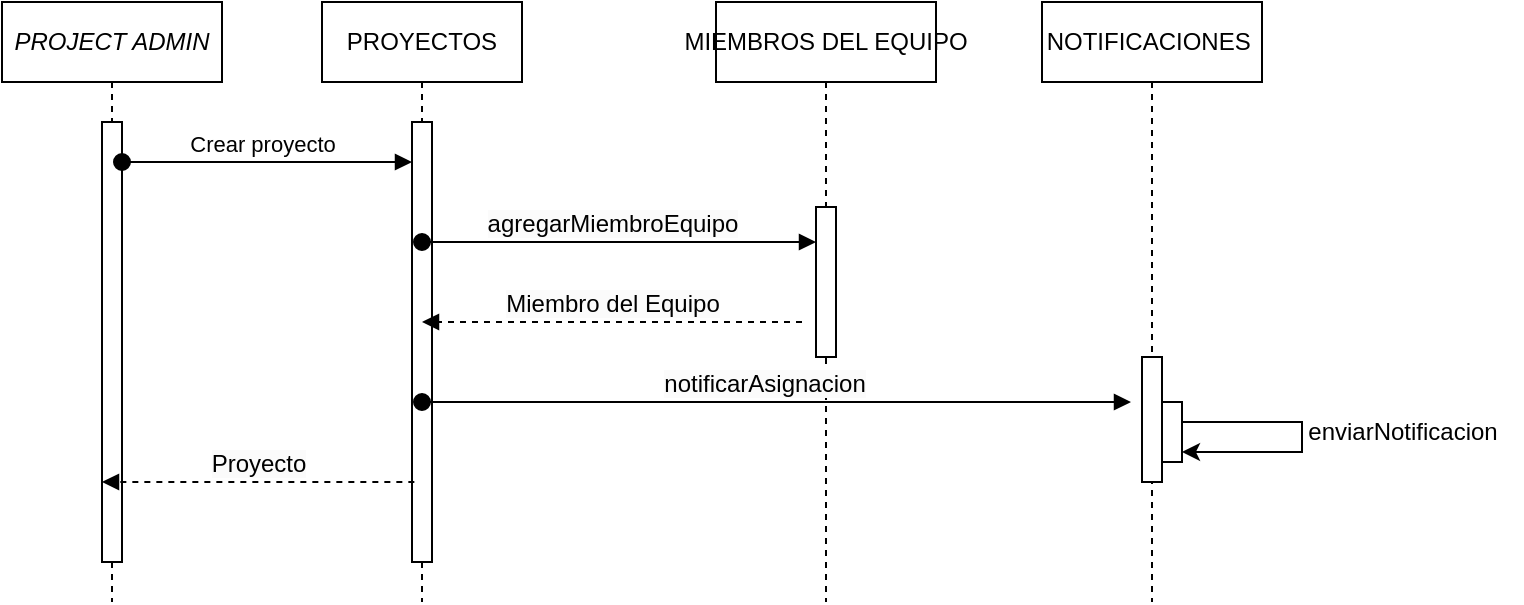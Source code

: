 <mxfile version="24.7.7" pages="2">
  <diagram name="DIAGRAMA DE SECUENCIA" id="fjpgwgDMnVqn8Z6JgLB4">
    <mxGraphModel dx="1050" dy="565" grid="1" gridSize="10" guides="1" tooltips="1" connect="1" arrows="1" fold="1" page="1" pageScale="1" pageWidth="827" pageHeight="1169" math="0" shadow="0">
      <root>
        <mxCell id="0" />
        <mxCell id="1" parent="0" />
        <mxCell id="EzJwgJsFdN6tnA4pP23m-1" value="PROYECTOS" style="shape=umlLifeline;perimeter=lifelinePerimeter;whiteSpace=wrap;html=1;container=1;dropTarget=0;collapsible=0;recursiveResize=0;outlineConnect=0;portConstraint=eastwest;newEdgeStyle={&quot;curved&quot;:0,&quot;rounded&quot;:0};" vertex="1" parent="1">
          <mxGeometry x="380" y="10" width="100" height="300" as="geometry" />
        </mxCell>
        <mxCell id="EzJwgJsFdN6tnA4pP23m-4" value="" style="html=1;points=[[0,0,0,0,5],[0,1,0,0,-5],[1,0,0,0,5],[1,1,0,0,-5]];perimeter=orthogonalPerimeter;outlineConnect=0;targetShapes=umlLifeline;portConstraint=eastwest;newEdgeStyle={&quot;curved&quot;:0,&quot;rounded&quot;:0};" vertex="1" parent="EzJwgJsFdN6tnA4pP23m-1">
          <mxGeometry x="45" y="60" width="10" height="220" as="geometry" />
        </mxCell>
        <mxCell id="EzJwgJsFdN6tnA4pP23m-3" value="&lt;span style=&quot;text-wrap: nowrap;&quot;&gt;MIEMBROS DEL EQUIPO&lt;/span&gt;" style="shape=umlLifeline;perimeter=lifelinePerimeter;whiteSpace=wrap;html=1;container=1;dropTarget=0;collapsible=0;recursiveResize=0;outlineConnect=0;portConstraint=eastwest;newEdgeStyle={&quot;curved&quot;:0,&quot;rounded&quot;:0};" vertex="1" parent="1">
          <mxGeometry x="577" y="10" width="110" height="300" as="geometry" />
        </mxCell>
        <mxCell id="EzJwgJsFdN6tnA4pP23m-2" value="" style="html=1;points=[[0,0,0,0,5],[0,1,0,0,-5],[1,0,0,0,5],[1,1,0,0,-5]];perimeter=orthogonalPerimeter;outlineConnect=0;targetShapes=umlLifeline;portConstraint=eastwest;newEdgeStyle={&quot;curved&quot;:0,&quot;rounded&quot;:0};" vertex="1" parent="EzJwgJsFdN6tnA4pP23m-3">
          <mxGeometry x="50" y="102.5" width="10" height="75" as="geometry" />
        </mxCell>
        <mxCell id="EzJwgJsFdN6tnA4pP23m-5" value="&lt;span style=&quot;text-wrap: nowrap;&quot;&gt;&lt;i&gt;PROJECT ADMIN&lt;/i&gt;&lt;/span&gt;" style="shape=umlLifeline;perimeter=lifelinePerimeter;whiteSpace=wrap;html=1;container=1;dropTarget=0;collapsible=0;recursiveResize=0;outlineConnect=0;portConstraint=eastwest;newEdgeStyle={&quot;curved&quot;:0,&quot;rounded&quot;:0};" vertex="1" parent="1">
          <mxGeometry x="220" y="10" width="110" height="300" as="geometry" />
        </mxCell>
        <mxCell id="EzJwgJsFdN6tnA4pP23m-6" value="" style="html=1;points=[[0,0,0,0,5],[0,1,0,0,-5],[1,0,0,0,5],[1,1,0,0,-5]];perimeter=orthogonalPerimeter;outlineConnect=0;targetShapes=umlLifeline;portConstraint=eastwest;newEdgeStyle={&quot;curved&quot;:0,&quot;rounded&quot;:0};" vertex="1" parent="EzJwgJsFdN6tnA4pP23m-5">
          <mxGeometry x="50" y="60" width="10" height="220" as="geometry" />
        </mxCell>
        <mxCell id="EzJwgJsFdN6tnA4pP23m-7" value="Crear proyecto" style="html=1;verticalAlign=bottom;startArrow=oval;startFill=1;endArrow=block;startSize=8;curved=0;rounded=0;" edge="1" parent="1" source="EzJwgJsFdN6tnA4pP23m-6" target="EzJwgJsFdN6tnA4pP23m-4">
          <mxGeometry x="-0.035" width="60" relative="1" as="geometry">
            <mxPoint x="280" y="110" as="sourcePoint" />
            <mxPoint x="579.5" y="110" as="targetPoint" />
            <mxPoint as="offset" />
            <Array as="points">
              <mxPoint x="400" y="90" />
            </Array>
          </mxGeometry>
        </mxCell>
        <mxCell id="EzJwgJsFdN6tnA4pP23m-8" value="&lt;span style=&quot;font-size: 12px; text-align: left; background-color: rgb(251, 251, 251);&quot;&gt;Proyecto&lt;/span&gt;" style="html=1;verticalAlign=bottom;endArrow=block;curved=0;rounded=0;dashed=1;entryX=0.333;entryY=0.623;entryDx=0;entryDy=0;entryPerimeter=0;" edge="1" parent="1">
          <mxGeometry x="0.002" relative="1" as="geometry">
            <mxPoint x="426.17" y="250" as="sourcePoint" />
            <mxPoint x="270.0" y="250" as="targetPoint" />
            <mxPoint as="offset" />
          </mxGeometry>
        </mxCell>
        <mxCell id="EzJwgJsFdN6tnA4pP23m-12" value="&lt;span style=&quot;font-size: 12px; text-align: left; background-color: rgb(251, 251, 251);&quot;&gt;agregarMiembroEquipo&lt;/span&gt;" style="html=1;verticalAlign=bottom;startArrow=oval;startFill=1;endArrow=block;startSize=8;curved=0;rounded=0;" edge="1" parent="1" target="EzJwgJsFdN6tnA4pP23m-2">
          <mxGeometry x="-0.035" width="60" relative="1" as="geometry">
            <mxPoint x="430" y="130" as="sourcePoint" />
            <mxPoint x="575" y="130" as="targetPoint" />
            <mxPoint as="offset" />
          </mxGeometry>
        </mxCell>
        <mxCell id="EzJwgJsFdN6tnA4pP23m-14" value="&lt;span style=&quot;font-size: 12px; text-align: left; background-color: rgb(251, 251, 251);&quot;&gt;Miembro del Equipo&lt;/span&gt;" style="html=1;verticalAlign=bottom;endArrow=block;curved=0;rounded=0;dashed=1;entryX=0.333;entryY=0.623;entryDx=0;entryDy=0;entryPerimeter=0;" edge="1" parent="1">
          <mxGeometry x="0.002" relative="1" as="geometry">
            <mxPoint x="620" y="170.0" as="sourcePoint" />
            <mxPoint x="430" y="170.0" as="targetPoint" />
            <mxPoint as="offset" />
          </mxGeometry>
        </mxCell>
        <mxCell id="EzJwgJsFdN6tnA4pP23m-15" value="&lt;div style=&quot;text-align: left;&quot;&gt;&lt;span style=&quot;font-size: 12px; background-color: rgb(251, 251, 251);&quot;&gt;notificarAsignacion&lt;/span&gt;&lt;br&gt;&lt;/div&gt;" style="html=1;verticalAlign=bottom;startArrow=oval;startFill=1;endArrow=block;startSize=8;curved=0;rounded=0;" edge="1" parent="1">
          <mxGeometry x="-0.035" width="60" relative="1" as="geometry">
            <mxPoint x="430" y="210" as="sourcePoint" />
            <mxPoint x="784.5" y="210" as="targetPoint" />
            <mxPoint as="offset" />
          </mxGeometry>
        </mxCell>
        <mxCell id="EzJwgJsFdN6tnA4pP23m-16" value="&lt;span style=&quot;text-wrap: nowrap;&quot;&gt;NOTIFICACIONES&amp;nbsp;&lt;/span&gt;" style="shape=umlLifeline;perimeter=lifelinePerimeter;whiteSpace=wrap;html=1;container=1;dropTarget=0;collapsible=0;recursiveResize=0;outlineConnect=0;portConstraint=eastwest;newEdgeStyle={&quot;curved&quot;:0,&quot;rounded&quot;:0};" vertex="1" parent="1">
          <mxGeometry x="740" y="10" width="110" height="300" as="geometry" />
        </mxCell>
        <mxCell id="EzJwgJsFdN6tnA4pP23m-17" value="" style="html=1;points=[[0,0,0,0,5],[0,1,0,0,-5],[1,0,0,0,5],[1,1,0,0,-5]];perimeter=orthogonalPerimeter;outlineConnect=0;targetShapes=umlLifeline;portConstraint=eastwest;newEdgeStyle={&quot;curved&quot;:0,&quot;rounded&quot;:0};" vertex="1" parent="EzJwgJsFdN6tnA4pP23m-16">
          <mxGeometry x="50" y="177.5" width="10" height="62.5" as="geometry" />
        </mxCell>
        <mxCell id="EzJwgJsFdN6tnA4pP23m-20" value="" style="html=1;points=[[0,0,0,0,5],[0,1,0,0,-5],[1,0,0,0,5],[1,1,0,0,-5]];perimeter=orthogonalPerimeter;outlineConnect=0;targetShapes=umlLifeline;portConstraint=eastwest;newEdgeStyle={&quot;curved&quot;:0,&quot;rounded&quot;:0};" vertex="1" parent="EzJwgJsFdN6tnA4pP23m-16">
          <mxGeometry x="60" y="200" width="10" height="30" as="geometry" />
        </mxCell>
        <mxCell id="EzJwgJsFdN6tnA4pP23m-22" value="" style="edgeStyle=orthogonalEdgeStyle;rounded=0;orthogonalLoop=1;jettySize=auto;html=1;curved=0;entryX=1;entryY=1;entryDx=0;entryDy=-5;entryPerimeter=0;" edge="1" parent="1" target="EzJwgJsFdN6tnA4pP23m-20">
          <mxGeometry relative="1" as="geometry">
            <mxPoint x="810" y="220" as="sourcePoint" />
            <mxPoint x="890" y="220" as="targetPoint" />
            <Array as="points">
              <mxPoint x="870" y="220" />
              <mxPoint x="870" y="235" />
            </Array>
          </mxGeometry>
        </mxCell>
        <mxCell id="EzJwgJsFdN6tnA4pP23m-23" value="enviarNotificacion" style="text;html=1;align=center;verticalAlign=middle;resizable=0;points=[];autosize=1;strokeColor=none;fillColor=none;" vertex="1" parent="1">
          <mxGeometry x="860" y="210" width="120" height="30" as="geometry" />
        </mxCell>
      </root>
    </mxGraphModel>
  </diagram>
  <diagram name="DIAGRAMA DE ACTVIDADES" id="GhVMxQDWdpH8cc16uy0N">
    <mxGraphModel dx="673" dy="807" grid="1" gridSize="10" guides="1" tooltips="1" connect="1" arrows="1" fold="1" page="1" pageScale="1" pageWidth="827" pageHeight="1169" math="0" shadow="0">
      <root>
        <mxCell id="0" />
        <mxCell id="1" parent="0" />
        <mxCell id="YPYp1lhYxCvcWvDYL5W9-1" value="Administrador de proyecto" style="swimlane;horizontal=0;whiteSpace=wrap;html=1;" parent="1" vertex="1">
          <mxGeometry x="930" y="120" width="1820" height="270" as="geometry" />
        </mxCell>
        <mxCell id="YPYp1lhYxCvcWvDYL5W9-2" value="" style="verticalLabelPosition=bottom;verticalAlign=top;html=1;shape=mxgraph.flowchart.on-page_reference;fillColor=#000000" parent="YPYp1lhYxCvcWvDYL5W9-1" vertex="1">
          <mxGeometry x="50" y="50" width="40" height="40" as="geometry" />
        </mxCell>
        <mxCell id="YPYp1lhYxCvcWvDYL5W9-3" value="Iniciar sesión en el sistema SSAP" style="rounded=1;whiteSpace=wrap;html=1;" parent="YPYp1lhYxCvcWvDYL5W9-1" vertex="1">
          <mxGeometry x="140" y="40" width="120" height="60" as="geometry" />
        </mxCell>
        <mxCell id="YPYp1lhYxCvcWvDYL5W9-4" value="" style="edgeStyle=orthogonalEdgeStyle;rounded=0;orthogonalLoop=1;jettySize=auto;html=1;" parent="YPYp1lhYxCvcWvDYL5W9-1" source="YPYp1lhYxCvcWvDYL5W9-2" target="YPYp1lhYxCvcWvDYL5W9-3" edge="1">
          <mxGeometry relative="1" as="geometry" />
        </mxCell>
        <mxCell id="YPYp1lhYxCvcWvDYL5W9-9" value="" style="edgeStyle=orthogonalEdgeStyle;rounded=0;orthogonalLoop=1;jettySize=auto;html=1;" parent="YPYp1lhYxCvcWvDYL5W9-1" source="YPYp1lhYxCvcWvDYL5W9-11" target="YPYp1lhYxCvcWvDYL5W9-14" edge="1">
          <mxGeometry relative="1" as="geometry" />
        </mxCell>
        <mxCell id="YPYp1lhYxCvcWvDYL5W9-10" value="Si" style="edgeLabel;html=1;align=center;verticalAlign=middle;resizable=0;points=[];" parent="YPYp1lhYxCvcWvDYL5W9-9" vertex="1" connectable="0">
          <mxGeometry x="-0.157" y="-2" relative="1" as="geometry">
            <mxPoint as="offset" />
          </mxGeometry>
        </mxCell>
        <mxCell id="YPYp1lhYxCvcWvDYL5W9-11" value="Desición" style="rhombus;whiteSpace=wrap;html=1;" parent="YPYp1lhYxCvcWvDYL5W9-1" vertex="1">
          <mxGeometry x="492" y="8.12" width="110" height="123.75" as="geometry" />
        </mxCell>
        <mxCell id="4duGOKEmR_MfcdoMzJZN-23" style="edgeStyle=orthogonalEdgeStyle;rounded=0;orthogonalLoop=1;jettySize=auto;html=1;exitX=1;exitY=0.5;exitDx=0;exitDy=0;entryX=0;entryY=0.5;entryDx=0;entryDy=0;" edge="1" parent="YPYp1lhYxCvcWvDYL5W9-1" source="YPYp1lhYxCvcWvDYL5W9-14" target="7qtSgZb_RUnTnzQGwKLB-1">
          <mxGeometry relative="1" as="geometry" />
        </mxCell>
        <mxCell id="YPYp1lhYxCvcWvDYL5W9-14" value="Paso 1" style="whiteSpace=wrap;html=1;" parent="YPYp1lhYxCvcWvDYL5W9-1" vertex="1">
          <mxGeometry x="682" y="140" width="120" height="60" as="geometry" />
        </mxCell>
        <mxCell id="YPYp1lhYxCvcWvDYL5W9-22" value="Seleccionar Acción a Realizar" style="rounded=1;whiteSpace=wrap;html=1;" parent="YPYp1lhYxCvcWvDYL5W9-1" vertex="1">
          <mxGeometry x="311" y="40" width="120" height="60" as="geometry" />
        </mxCell>
        <mxCell id="YPYp1lhYxCvcWvDYL5W9-21" value="" style="edgeStyle=orthogonalEdgeStyle;rounded=0;orthogonalLoop=1;jettySize=auto;html=1;entryX=0;entryY=0.5;entryDx=0;entryDy=0;" parent="YPYp1lhYxCvcWvDYL5W9-1" source="YPYp1lhYxCvcWvDYL5W9-22" edge="1">
          <mxGeometry relative="1" as="geometry">
            <mxPoint x="490" y="70" as="targetPoint" />
          </mxGeometry>
        </mxCell>
        <mxCell id="YPYp1lhYxCvcWvDYL5W9-23" value="" style="edgeStyle=orthogonalEdgeStyle;rounded=0;orthogonalLoop=1;jettySize=auto;html=1;" parent="YPYp1lhYxCvcWvDYL5W9-1" source="YPYp1lhYxCvcWvDYL5W9-3" target="YPYp1lhYxCvcWvDYL5W9-22" edge="1">
          <mxGeometry relative="1" as="geometry" />
        </mxCell>
        <mxCell id="4duGOKEmR_MfcdoMzJZN-24" style="edgeStyle=orthogonalEdgeStyle;rounded=0;orthogonalLoop=1;jettySize=auto;html=1;exitX=1;exitY=0.5;exitDx=0;exitDy=0;entryX=0;entryY=0.5;entryDx=0;entryDy=0;" edge="1" parent="YPYp1lhYxCvcWvDYL5W9-1" source="7qtSgZb_RUnTnzQGwKLB-1" target="Q03DwwlBOR3yKNn8IUai-8">
          <mxGeometry relative="1" as="geometry" />
        </mxCell>
        <mxCell id="7qtSgZb_RUnTnzQGwKLB-1" value="Paso 2" style="whiteSpace=wrap;html=1;" parent="YPYp1lhYxCvcWvDYL5W9-1" vertex="1">
          <mxGeometry x="892" y="140" width="120" height="60" as="geometry" />
        </mxCell>
        <mxCell id="7qtSgZb_RUnTnzQGwKLB-9" value="Revisar y confrimar creacion de Notificación o recordatorio" style="whiteSpace=wrap;html=1;" parent="YPYp1lhYxCvcWvDYL5W9-1" vertex="1">
          <mxGeometry x="1592" y="140" width="120" height="60" as="geometry" />
        </mxCell>
        <mxCell id="4duGOKEmR_MfcdoMzJZN-22" style="edgeStyle=orthogonalEdgeStyle;rounded=0;orthogonalLoop=1;jettySize=auto;html=1;exitX=1;exitY=0.5;exitDx=0;exitDy=0;entryX=0;entryY=0.5;entryDx=0;entryDy=0;" edge="1" parent="YPYp1lhYxCvcWvDYL5W9-1" source="Q03DwwlBOR3yKNn8IUai-2" target="7qtSgZb_RUnTnzQGwKLB-9">
          <mxGeometry relative="1" as="geometry" />
        </mxCell>
        <mxCell id="Q03DwwlBOR3yKNn8IUai-2" value="Ingresar datos solicitados" style="rounded=1;whiteSpace=wrap;html=1;" vertex="1" parent="YPYp1lhYxCvcWvDYL5W9-1">
          <mxGeometry x="1342" y="140" width="120" height="60" as="geometry" />
        </mxCell>
        <mxCell id="Q03DwwlBOR3yKNn8IUai-11" style="edgeStyle=orthogonalEdgeStyle;rounded=0;orthogonalLoop=1;jettySize=auto;html=1;exitX=1;exitY=0.5;exitDx=0;exitDy=0;entryX=0;entryY=0.5;entryDx=0;entryDy=0;" edge="1" parent="YPYp1lhYxCvcWvDYL5W9-1" source="Q03DwwlBOR3yKNn8IUai-8" target="Q03DwwlBOR3yKNn8IUai-2">
          <mxGeometry relative="1" as="geometry" />
        </mxCell>
        <mxCell id="Q03DwwlBOR3yKNn8IUai-8" value="Paso 3" style="whiteSpace=wrap;html=1;" vertex="1" parent="YPYp1lhYxCvcWvDYL5W9-1">
          <mxGeometry x="1102" y="140" width="120" height="60" as="geometry" />
        </mxCell>
        <mxCell id="YPYp1lhYxCvcWvDYL5W9-17" value="Miembros del Equipo" style="swimlane;horizontal=0;whiteSpace=wrap;html=1;startSize=23;" parent="1" vertex="1">
          <mxGeometry x="930" y="390" width="1820" height="160" as="geometry" />
        </mxCell>
        <mxCell id="Q03DwwlBOR3yKNn8IUai-12" style="edgeStyle=orthogonalEdgeStyle;rounded=0;orthogonalLoop=1;jettySize=auto;html=1;exitX=1;exitY=0.5;exitDx=0;exitDy=0;entryX=0;entryY=0.5;entryDx=0;entryDy=0;" edge="1" parent="YPYp1lhYxCvcWvDYL5W9-17" source="Q03DwwlBOR3yKNn8IUai-3" target="Q03DwwlBOR3yKNn8IUai-4">
          <mxGeometry relative="1" as="geometry" />
        </mxCell>
        <mxCell id="Q03DwwlBOR3yKNn8IUai-3" value="Ingreso al Sistema" style="rounded=1;whiteSpace=wrap;html=1;" vertex="1" parent="YPYp1lhYxCvcWvDYL5W9-17">
          <mxGeometry x="604" y="60" width="120" height="60" as="geometry" />
        </mxCell>
        <mxCell id="Q03DwwlBOR3yKNn8IUai-13" style="edgeStyle=orthogonalEdgeStyle;rounded=0;orthogonalLoop=1;jettySize=auto;html=1;exitX=1;exitY=0.5;exitDx=0;exitDy=0;entryX=0;entryY=0.5;entryDx=0;entryDy=0;" edge="1" parent="YPYp1lhYxCvcWvDYL5W9-17" source="Q03DwwlBOR3yKNn8IUai-4" target="Q03DwwlBOR3yKNn8IUai-5">
          <mxGeometry relative="1" as="geometry" />
        </mxCell>
        <mxCell id="Q03DwwlBOR3yKNn8IUai-4" value="Visualización de notificaciones y recordatorios" style="rounded=1;whiteSpace=wrap;html=1;" vertex="1" parent="YPYp1lhYxCvcWvDYL5W9-17">
          <mxGeometry x="780" y="60" width="120" height="60" as="geometry" />
        </mxCell>
        <mxCell id="Q03DwwlBOR3yKNn8IUai-5" value="Confirmación de Recibido" style="rounded=1;whiteSpace=wrap;html=1;" vertex="1" parent="YPYp1lhYxCvcWvDYL5W9-17">
          <mxGeometry x="960" y="60" width="120" height="60" as="geometry" />
        </mxCell>
        <mxCell id="4duGOKEmR_MfcdoMzJZN-1" value="SSAP&amp;nbsp;" style="swimlane;horizontal=0;whiteSpace=wrap;html=1;startSize=23;" vertex="1" parent="1">
          <mxGeometry x="930" y="550" width="1822" height="160" as="geometry" />
        </mxCell>
        <mxCell id="4duGOKEmR_MfcdoMzJZN-8" value="" style="ellipse;html=1;shape=endState;fillColor=#000000;strokeColor=#ff0000;" vertex="1" parent="4duGOKEmR_MfcdoMzJZN-1">
          <mxGeometry x="1752" y="50" width="40" height="40" as="geometry" />
        </mxCell>
        <mxCell id="4duGOKEmR_MfcdoMzJZN-12" style="edgeStyle=orthogonalEdgeStyle;rounded=0;orthogonalLoop=1;jettySize=auto;html=1;" edge="1" parent="4duGOKEmR_MfcdoMzJZN-1" source="4duGOKEmR_MfcdoMzJZN-13" target="4duGOKEmR_MfcdoMzJZN-8">
          <mxGeometry relative="1" as="geometry" />
        </mxCell>
        <mxCell id="4duGOKEmR_MfcdoMzJZN-13" value="Guarda en base de datos" style="whiteSpace=wrap;html=1;" vertex="1" parent="4duGOKEmR_MfcdoMzJZN-1">
          <mxGeometry x="1562" y="40" width="120" height="60" as="geometry" />
        </mxCell>
        <mxCell id="4duGOKEmR_MfcdoMzJZN-21" style="edgeStyle=orthogonalEdgeStyle;rounded=0;orthogonalLoop=1;jettySize=auto;html=1;exitX=1;exitY=0.5;exitDx=0;exitDy=0;" edge="1" parent="4duGOKEmR_MfcdoMzJZN-1" source="YPYp1lhYxCvcWvDYL5W9-15" target="4duGOKEmR_MfcdoMzJZN-13">
          <mxGeometry relative="1" as="geometry" />
        </mxCell>
        <mxCell id="YPYp1lhYxCvcWvDYL5W9-15" value="Envia notificacion de asignacion" style="whiteSpace=wrap;html=1;" parent="4duGOKEmR_MfcdoMzJZN-1" vertex="1">
          <mxGeometry x="1362" y="40" width="120" height="60" as="geometry" />
        </mxCell>
        <mxCell id="Q03DwwlBOR3yKNn8IUai-6" style="edgeStyle=orthogonalEdgeStyle;rounded=0;orthogonalLoop=1;jettySize=auto;html=1;exitX=0.5;exitY=1;exitDx=0;exitDy=0;entryX=0.5;entryY=0;entryDx=0;entryDy=0;" edge="1" parent="1" source="7qtSgZb_RUnTnzQGwKLB-9" target="YPYp1lhYxCvcWvDYL5W9-15">
          <mxGeometry relative="1" as="geometry" />
        </mxCell>
        <mxCell id="4duGOKEmR_MfcdoMzJZN-25" style="edgeStyle=orthogonalEdgeStyle;rounded=0;orthogonalLoop=1;jettySize=auto;html=1;exitX=1;exitY=0.5;exitDx=0;exitDy=0;entryX=0.5;entryY=1;entryDx=0;entryDy=0;" edge="1" parent="1" source="Q03DwwlBOR3yKNn8IUai-5" target="4duGOKEmR_MfcdoMzJZN-13">
          <mxGeometry relative="1" as="geometry" />
        </mxCell>
      </root>
    </mxGraphModel>
  </diagram>
</mxfile>
